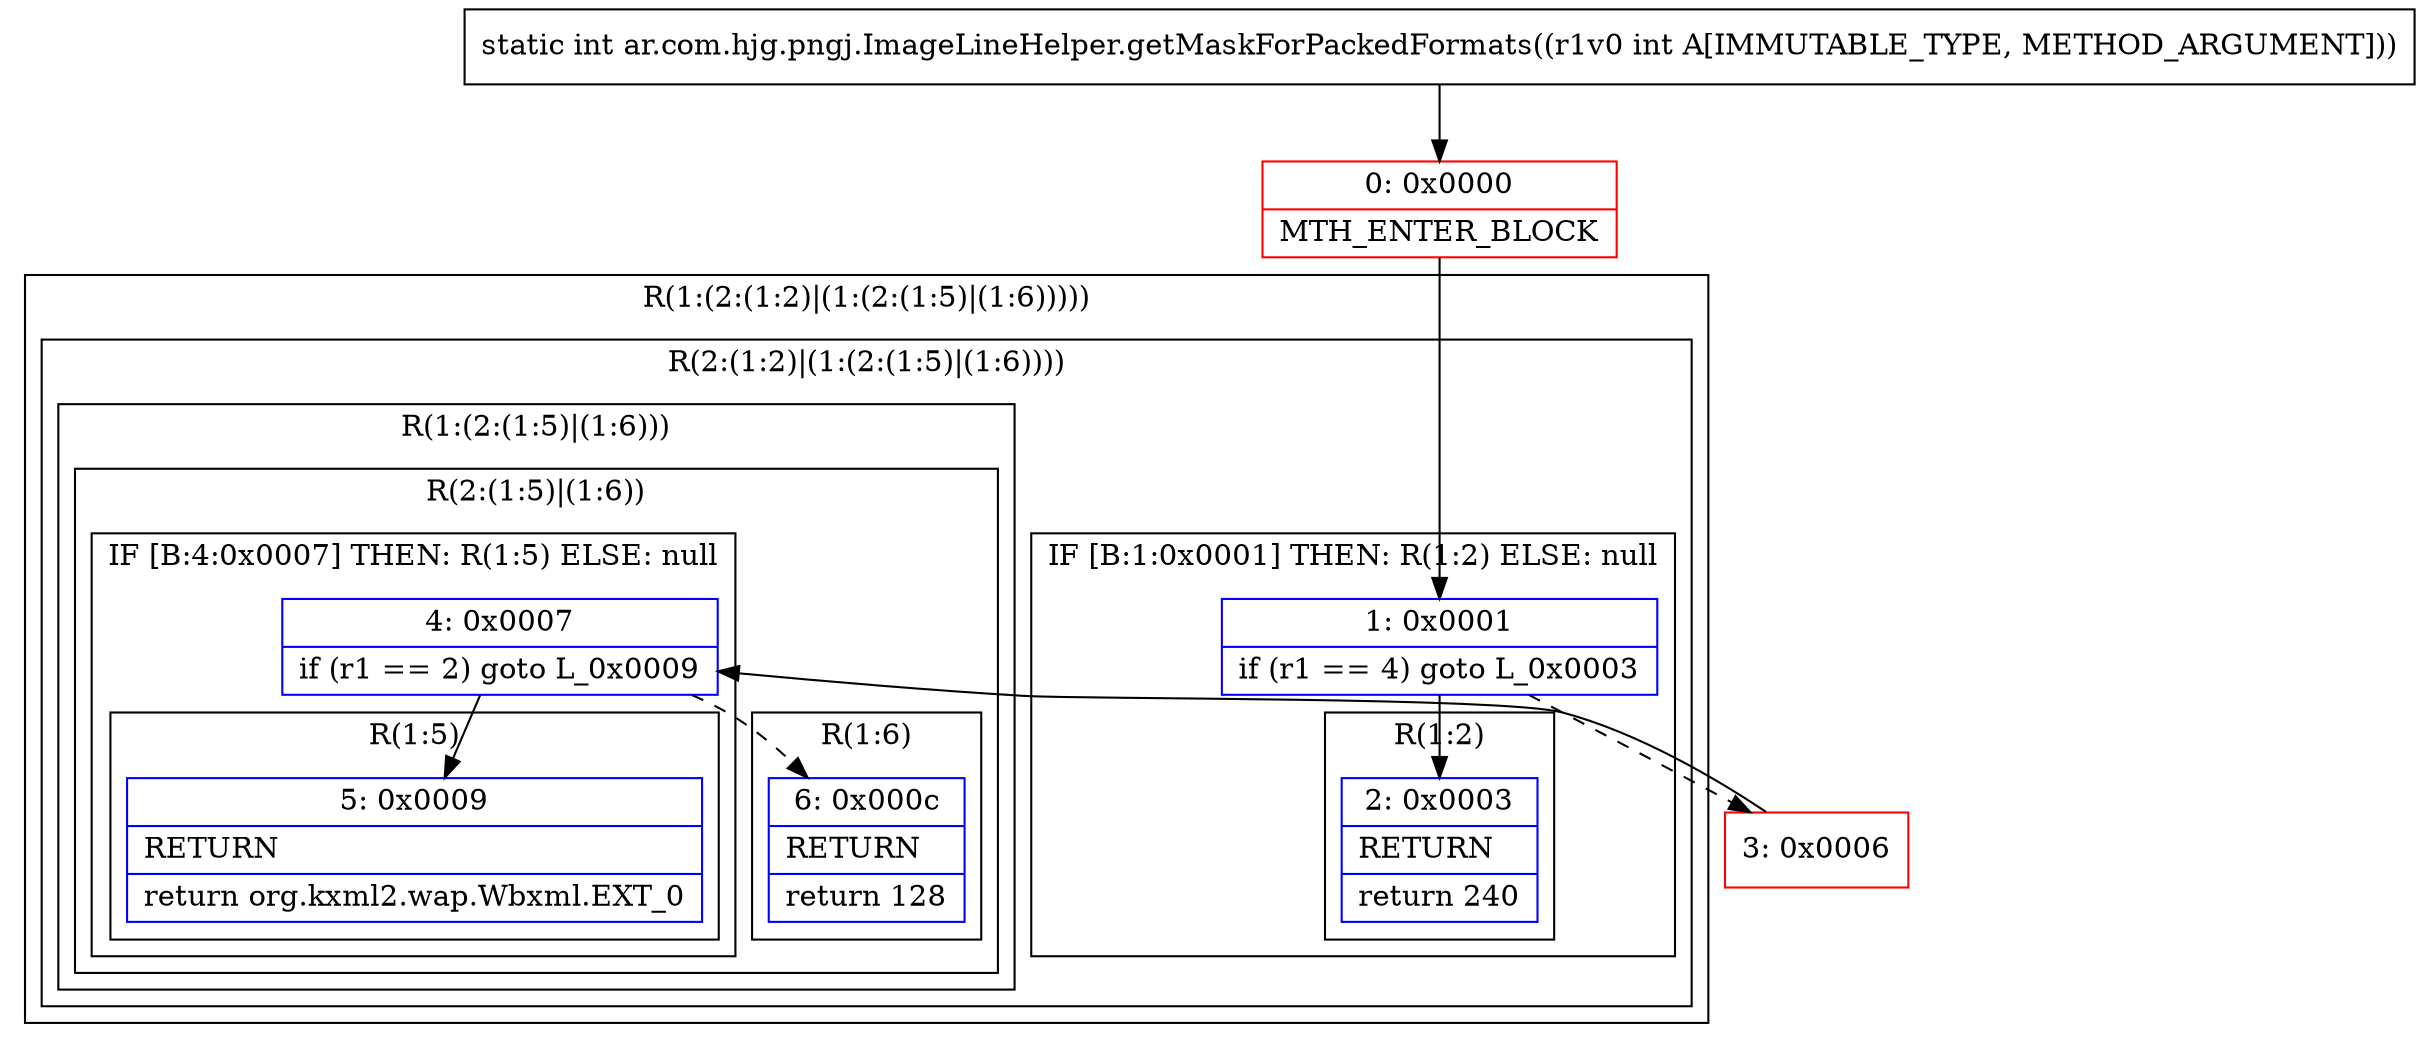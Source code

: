 digraph "CFG forar.com.hjg.pngj.ImageLineHelper.getMaskForPackedFormats(I)I" {
subgraph cluster_Region_1735030841 {
label = "R(1:(2:(1:2)|(1:(2:(1:5)|(1:6)))))";
node [shape=record,color=blue];
subgraph cluster_Region_1046663520 {
label = "R(2:(1:2)|(1:(2:(1:5)|(1:6))))";
node [shape=record,color=blue];
subgraph cluster_IfRegion_1431104693 {
label = "IF [B:1:0x0001] THEN: R(1:2) ELSE: null";
node [shape=record,color=blue];
Node_1 [shape=record,label="{1\:\ 0x0001|if (r1 == 4) goto L_0x0003\l}"];
subgraph cluster_Region_1645862994 {
label = "R(1:2)";
node [shape=record,color=blue];
Node_2 [shape=record,label="{2\:\ 0x0003|RETURN\l|return 240\l}"];
}
}
subgraph cluster_Region_1451681688 {
label = "R(1:(2:(1:5)|(1:6)))";
node [shape=record,color=blue];
subgraph cluster_Region_2118632953 {
label = "R(2:(1:5)|(1:6))";
node [shape=record,color=blue];
subgraph cluster_IfRegion_1289533376 {
label = "IF [B:4:0x0007] THEN: R(1:5) ELSE: null";
node [shape=record,color=blue];
Node_4 [shape=record,label="{4\:\ 0x0007|if (r1 == 2) goto L_0x0009\l}"];
subgraph cluster_Region_1642780025 {
label = "R(1:5)";
node [shape=record,color=blue];
Node_5 [shape=record,label="{5\:\ 0x0009|RETURN\l|return org.kxml2.wap.Wbxml.EXT_0\l}"];
}
}
subgraph cluster_Region_11617531 {
label = "R(1:6)";
node [shape=record,color=blue];
Node_6 [shape=record,label="{6\:\ 0x000c|RETURN\l|return 128\l}"];
}
}
}
}
}
Node_0 [shape=record,color=red,label="{0\:\ 0x0000|MTH_ENTER_BLOCK\l}"];
Node_3 [shape=record,color=red,label="{3\:\ 0x0006}"];
MethodNode[shape=record,label="{static int ar.com.hjg.pngj.ImageLineHelper.getMaskForPackedFormats((r1v0 int A[IMMUTABLE_TYPE, METHOD_ARGUMENT])) }"];
MethodNode -> Node_0;
Node_1 -> Node_2;
Node_1 -> Node_3[style=dashed];
Node_4 -> Node_5;
Node_4 -> Node_6[style=dashed];
Node_0 -> Node_1;
Node_3 -> Node_4;
}

